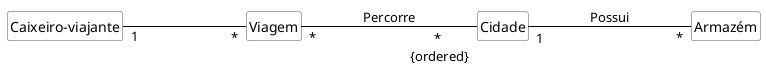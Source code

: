 @startuml mod02ima08
hide circle
hide methods
hide empty members

skinparam class {
    BackgroundColor White
    ArrowColor Black
    BorderColor #505050
}
class "Caixeiro-viajante" as ca
class "Viagem" as vi
class "Cidade" as ci
class "Armazém" as ar
left to right direction
ca"1" --- "*"vi
vi"*" --- " * \n {ordered}"ci : Percorre
ci"1" --- "*"ar : Possui
@enduml